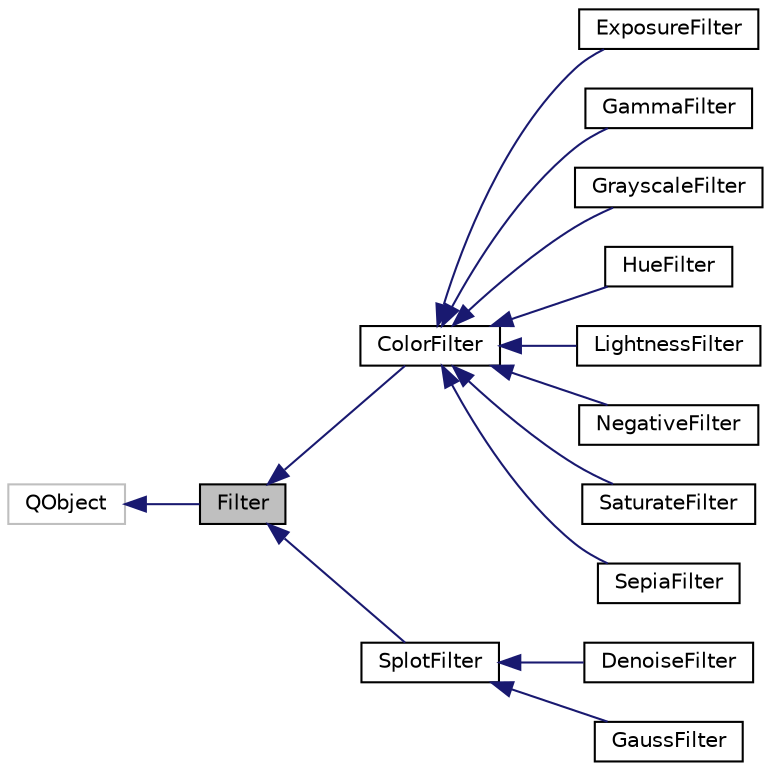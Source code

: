 digraph "Filter"
{
  edge [fontname="Helvetica",fontsize="10",labelfontname="Helvetica",labelfontsize="10"];
  node [fontname="Helvetica",fontsize="10",shape=record];
  rankdir="LR";
  Node1 [label="Filter",height=0.2,width=0.4,color="black", fillcolor="grey75", style="filled" fontcolor="black"];
  Node2 -> Node1 [dir="back",color="midnightblue",fontsize="10",style="solid",fontname="Helvetica"];
  Node2 [label="QObject",height=0.2,width=0.4,color="grey75", fillcolor="white", style="filled"];
  Node1 -> Node3 [dir="back",color="midnightblue",fontsize="10",style="solid",fontname="Helvetica"];
  Node3 [label="ColorFilter",height=0.2,width=0.4,color="black", fillcolor="white", style="filled",URL="$class_color_filter.html"];
  Node3 -> Node4 [dir="back",color="midnightblue",fontsize="10",style="solid",fontname="Helvetica"];
  Node4 [label="ExposureFilter",height=0.2,width=0.4,color="black", fillcolor="white", style="filled",URL="$class_exposure_filter.html"];
  Node3 -> Node5 [dir="back",color="midnightblue",fontsize="10",style="solid",fontname="Helvetica"];
  Node5 [label="GammaFilter",height=0.2,width=0.4,color="black", fillcolor="white", style="filled",URL="$class_gamma_filter.html"];
  Node3 -> Node6 [dir="back",color="midnightblue",fontsize="10",style="solid",fontname="Helvetica"];
  Node6 [label="GrayscaleFilter",height=0.2,width=0.4,color="black", fillcolor="white", style="filled",URL="$class_grayscale_filter.html"];
  Node3 -> Node7 [dir="back",color="midnightblue",fontsize="10",style="solid",fontname="Helvetica"];
  Node7 [label="HueFilter",height=0.2,width=0.4,color="black", fillcolor="white", style="filled",URL="$class_hue_filter.html"];
  Node3 -> Node8 [dir="back",color="midnightblue",fontsize="10",style="solid",fontname="Helvetica"];
  Node8 [label="LightnessFilter",height=0.2,width=0.4,color="black", fillcolor="white", style="filled",URL="$class_lightness_filter.html"];
  Node3 -> Node9 [dir="back",color="midnightblue",fontsize="10",style="solid",fontname="Helvetica"];
  Node9 [label="NegativeFilter",height=0.2,width=0.4,color="black", fillcolor="white", style="filled",URL="$class_negative_filter.html"];
  Node3 -> Node10 [dir="back",color="midnightblue",fontsize="10",style="solid",fontname="Helvetica"];
  Node10 [label="SaturateFilter",height=0.2,width=0.4,color="black", fillcolor="white", style="filled",URL="$class_saturate_filter.html"];
  Node3 -> Node11 [dir="back",color="midnightblue",fontsize="10",style="solid",fontname="Helvetica"];
  Node11 [label="SepiaFilter",height=0.2,width=0.4,color="black", fillcolor="white", style="filled",URL="$class_sepia_filter.html"];
  Node1 -> Node12 [dir="back",color="midnightblue",fontsize="10",style="solid",fontname="Helvetica"];
  Node12 [label="SplotFilter",height=0.2,width=0.4,color="black", fillcolor="white", style="filled",URL="$class_splot_filter.html"];
  Node12 -> Node13 [dir="back",color="midnightblue",fontsize="10",style="solid",fontname="Helvetica"];
  Node13 [label="DenoiseFilter",height=0.2,width=0.4,color="black", fillcolor="white", style="filled",URL="$class_denoise_filter.html"];
  Node12 -> Node14 [dir="back",color="midnightblue",fontsize="10",style="solid",fontname="Helvetica"];
  Node14 [label="GaussFilter",height=0.2,width=0.4,color="black", fillcolor="white", style="filled",URL="$class_gauss_filter.html"];
}
